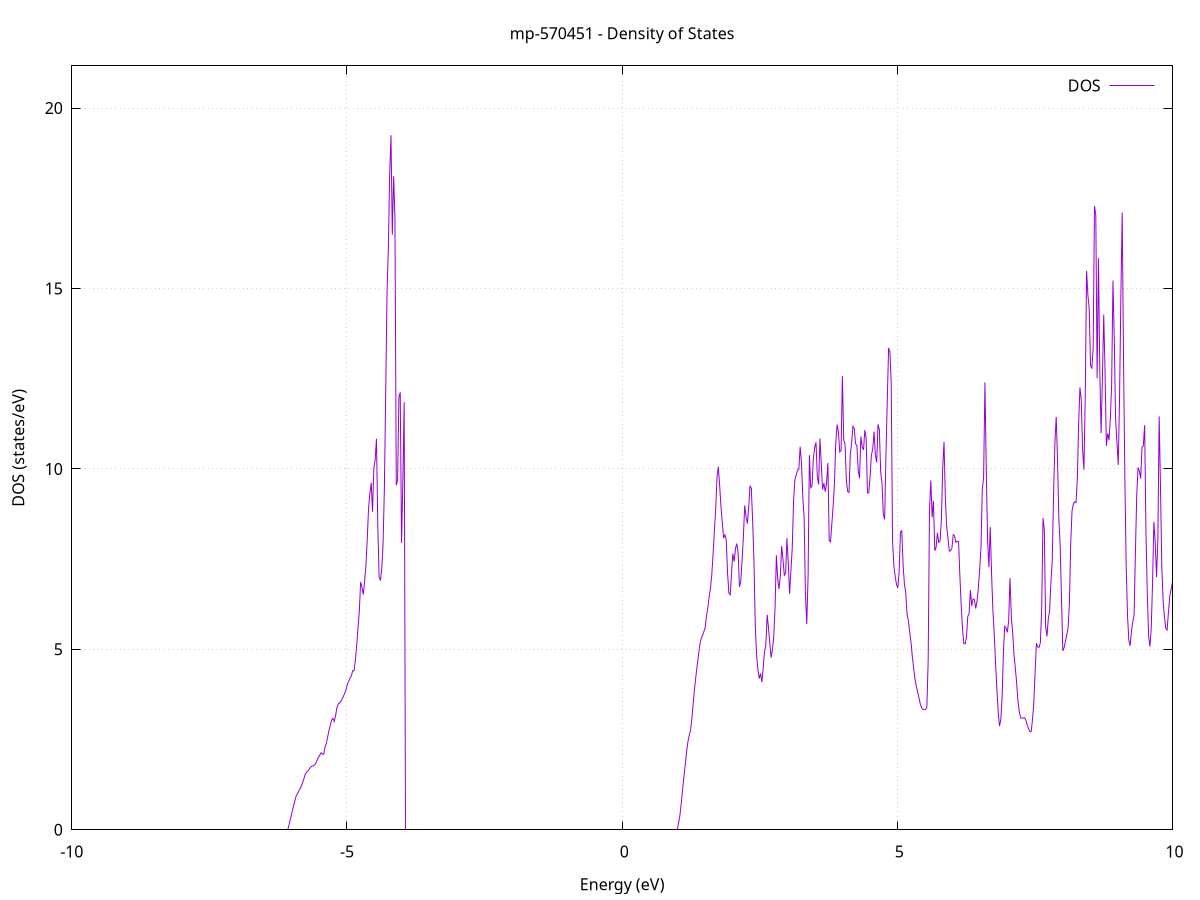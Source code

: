 set title 'mp-570451 - Density of States'
set xlabel 'Energy (eV)'
set ylabel 'DOS (states/eV)'
set grid
set xrange [-10:10]
set yrange [0:21.169]
set xzeroaxis lt -1
set terminal png size 800,600
set output 'mp-570451_dos_gnuplot.png'
plot '-' using 1:2 with lines title 'DOS'
-26.839800 0.000000
-26.815800 0.000000
-26.791800 0.000000
-26.767800 0.000000
-26.743800 0.000000
-26.719800 0.000000
-26.695900 0.000000
-26.671900 0.000000
-26.647900 0.000000
-26.623900 0.000000
-26.599900 0.000000
-26.575900 0.000000
-26.552000 0.000000
-26.528000 0.000000
-26.504000 0.000000
-26.480000 0.000000
-26.456000 0.000000
-26.432100 0.000000
-26.408100 0.000000
-26.384100 0.000000
-26.360100 0.000000
-26.336100 0.000000
-26.312100 0.000000
-26.288200 0.000000
-26.264200 0.000000
-26.240200 0.000000
-26.216200 0.000000
-26.192200 0.000000
-26.168200 0.000000
-26.144300 0.000000
-26.120300 0.000000
-26.096300 0.000000
-26.072300 0.000000
-26.048300 0.000000
-26.024300 0.000000
-26.000400 0.000000
-25.976400 0.000000
-25.952400 0.000000
-25.928400 0.000000
-25.904400 0.000000
-25.880500 0.000000
-25.856500 0.000000
-25.832500 0.000000
-25.808500 0.000000
-25.784500 0.000000
-25.760500 0.000000
-25.736600 0.000000
-25.712600 0.000000
-25.688600 0.000000
-25.664600 0.000000
-25.640600 0.000000
-25.616600 0.000000
-25.592700 0.000000
-25.568700 0.000000
-25.544700 0.000000
-25.520700 0.000000
-25.496700 0.000000
-25.472700 0.000000
-25.448800 0.000000
-25.424800 0.000000
-25.400800 0.000000
-25.376800 0.000000
-25.352800 0.000000
-25.328800 0.000000
-25.304900 0.000000
-25.280900 0.000000
-25.256900 0.000000
-25.232900 0.000000
-25.208900 0.000000
-25.185000 0.000000
-25.161000 0.000000
-25.137000 0.000000
-25.113000 0.000000
-25.089000 0.000000
-25.065000 0.000000
-25.041100 0.000000
-25.017100 0.000000
-24.993100 0.000000
-24.969100 0.000000
-24.945100 0.000000
-24.921100 0.000000
-24.897200 0.000000
-24.873200 0.000000
-24.849200 0.000000
-24.825200 0.000000
-24.801200 0.000000
-24.777200 0.000000
-24.753300 0.000000
-24.729300 0.000000
-24.705300 0.000000
-24.681300 0.000000
-24.657300 142.964800
-24.633400 18.603700
-24.609400 33.985400
-24.585400 57.869000
-24.561400 51.856100
-24.537400 83.360800
-24.513400 34.969200
-24.489500 51.020300
-24.465500 25.523900
-24.441500 155.979500
-24.417500 26.399600
-24.393500 26.231100
-24.369500 0.000000
-24.345600 24.639400
-24.321600 17.221700
-24.297600 17.221800
-24.273600 18.563300
-24.249600 0.000000
-24.225600 0.000000
-24.201700 0.000000
-24.177700 0.000000
-24.153700 0.000000
-24.129700 0.000000
-24.105700 0.000000
-24.081800 0.000000
-24.057800 0.000000
-24.033800 0.000000
-24.009800 0.000000
-23.985800 0.000000
-23.961800 0.000000
-23.937900 0.000000
-23.913900 0.000000
-23.889900 0.000000
-23.865900 0.000000
-23.841900 0.000000
-23.817900 0.000000
-23.794000 0.000000
-23.770000 0.000000
-23.746000 0.000000
-23.722000 0.000000
-23.698000 0.000000
-23.674000 0.000000
-23.650100 0.000000
-23.626100 0.000000
-23.602100 0.000000
-23.578100 0.000000
-23.554100 0.000000
-23.530200 0.000000
-23.506200 0.000000
-23.482200 0.000000
-23.458200 0.000000
-23.434200 0.000000
-23.410200 0.000000
-23.386300 0.000000
-23.362300 0.000000
-23.338300 0.000000
-23.314300 0.000000
-23.290300 0.000000
-23.266300 0.000000
-23.242400 0.000000
-23.218400 0.000000
-23.194400 0.000000
-23.170400 0.000000
-23.146400 0.000000
-23.122400 0.000000
-23.098500 0.000000
-23.074500 0.000000
-23.050500 0.000000
-23.026500 0.000000
-23.002500 0.000000
-22.978600 0.000000
-22.954600 0.000000
-22.930600 0.000000
-22.906600 0.000000
-22.882600 0.000000
-22.858600 0.000000
-22.834700 0.000000
-22.810700 0.000000
-22.786700 0.000000
-22.762700 0.000000
-22.738700 0.000000
-22.714700 0.000000
-22.690800 0.000000
-22.666800 0.000000
-22.642800 0.000000
-22.618800 0.000000
-22.594800 0.000000
-22.570800 0.000000
-22.546900 0.000000
-22.522900 0.000000
-22.498900 0.000000
-22.474900 0.000000
-22.450900 0.000000
-22.427000 0.000000
-22.403000 0.000000
-22.379000 0.000000
-22.355000 0.000000
-22.331000 0.000000
-22.307000 0.000000
-22.283100 0.000000
-22.259100 0.000000
-22.235100 0.000000
-22.211100 0.000000
-22.187100 0.000000
-22.163100 0.000000
-22.139200 0.000000
-22.115200 0.000000
-22.091200 0.000000
-22.067200 0.000000
-22.043200 0.000000
-22.019200 0.000000
-21.995300 0.000000
-21.971300 0.000000
-21.947300 0.000000
-21.923300 0.000000
-21.899300 0.000000
-21.875400 0.000000
-21.851400 0.000000
-21.827400 0.000000
-21.803400 0.000000
-21.779400 0.000000
-21.755400 0.000000
-21.731500 0.000000
-21.707500 0.000000
-21.683500 0.000000
-21.659500 0.000000
-21.635500 0.000000
-21.611500 0.000000
-21.587600 0.000000
-21.563600 0.000000
-21.539600 0.000000
-21.515600 0.000000
-21.491600 0.000000
-21.467600 0.000000
-21.443700 0.000000
-21.419700 0.000000
-21.395700 0.000000
-21.371700 0.000000
-21.347700 0.000000
-21.323800 0.000000
-21.299800 0.000000
-21.275800 0.000000
-21.251800 0.000000
-21.227800 0.000000
-21.203800 0.000000
-21.179900 0.000000
-21.155900 0.000000
-21.131900 0.000000
-21.107900 0.000000
-21.083900 0.000000
-21.059900 0.000000
-21.036000 0.000000
-21.012000 0.000000
-20.988000 0.000000
-20.964000 0.000000
-20.940000 0.000000
-20.916000 0.000000
-20.892100 0.000000
-20.868100 0.000000
-20.844100 0.000000
-20.820100 0.000000
-20.796100 0.000000
-20.772200 0.000000
-20.748200 0.000000
-20.724200 0.000000
-20.700200 0.000000
-20.676200 0.000000
-20.652200 0.000000
-20.628300 0.000000
-20.604300 0.000000
-20.580300 0.000000
-20.556300 0.000000
-20.532300 0.000000
-20.508300 0.000000
-20.484400 0.000000
-20.460400 0.000000
-20.436400 0.000000
-20.412400 0.000000
-20.388400 0.000000
-20.364400 0.000000
-20.340500 0.000000
-20.316500 0.000000
-20.292500 0.000000
-20.268500 0.000000
-20.244500 0.000000
-20.220600 0.000000
-20.196600 0.000000
-20.172600 0.000000
-20.148600 0.000000
-20.124600 0.000000
-20.100600 0.000000
-20.076700 0.000000
-20.052700 0.000000
-20.028700 0.000000
-20.004700 0.000000
-19.980700 0.000000
-19.956700 0.000000
-19.932800 0.000000
-19.908800 0.000000
-19.884800 0.000000
-19.860800 0.000000
-19.836800 0.000000
-19.812800 0.000000
-19.788900 0.000000
-19.764900 0.000000
-19.740900 0.000000
-19.716900 0.000000
-19.692900 0.000000
-19.669000 0.000000
-19.645000 0.000000
-19.621000 0.000000
-19.597000 0.000000
-19.573000 0.000000
-19.549000 0.000000
-19.525100 0.000000
-19.501100 0.000000
-19.477100 0.000000
-19.453100 0.000000
-19.429100 0.000000
-19.405100 0.000000
-19.381200 0.000000
-19.357200 0.000000
-19.333200 0.000000
-19.309200 0.000000
-19.285200 0.000000
-19.261200 0.000000
-19.237300 0.000000
-19.213300 0.000000
-19.189300 0.000000
-19.165300 0.000000
-19.141300 0.000000
-19.117400 0.000000
-19.093400 0.000000
-19.069400 0.000000
-19.045400 0.000000
-19.021400 0.000000
-18.997400 0.000000
-18.973500 0.000000
-18.949500 0.000000
-18.925500 0.000000
-18.901500 0.000000
-18.877500 0.000000
-18.853500 0.000000
-18.829600 0.000000
-18.805600 0.000000
-18.781600 0.000000
-18.757600 0.000000
-18.733600 0.000000
-18.709600 0.000000
-18.685700 0.000000
-18.661700 0.000000
-18.637700 0.000000
-18.613700 0.000000
-18.589700 0.000000
-18.565800 0.000000
-18.541800 0.000000
-18.517800 0.000000
-18.493800 0.000000
-18.469800 0.000000
-18.445800 0.000000
-18.421900 0.000000
-18.397900 0.000000
-18.373900 0.000000
-18.349900 0.000000
-18.325900 0.000000
-18.301900 0.000000
-18.278000 0.000000
-18.254000 0.000000
-18.230000 0.000000
-18.206000 0.000000
-18.182000 0.000000
-18.158000 0.000000
-18.134100 0.000000
-18.110100 0.000000
-18.086100 0.000000
-18.062100 0.000000
-18.038100 0.000000
-18.014200 0.000000
-17.990200 0.000000
-17.966200 0.000000
-17.942200 0.000000
-17.918200 0.000000
-17.894200 0.000000
-17.870300 0.000000
-17.846300 0.000000
-17.822300 0.000000
-17.798300 0.000000
-17.774300 0.000000
-17.750300 0.000000
-17.726400 0.000000
-17.702400 0.000000
-17.678400 0.000000
-17.654400 0.000000
-17.630400 0.000000
-17.606400 0.000000
-17.582500 0.000000
-17.558500 0.000000
-17.534500 0.000000
-17.510500 0.000000
-17.486500 0.000000
-17.462600 0.000000
-17.438600 0.000000
-17.414600 0.000000
-17.390600 0.000000
-17.366600 0.000000
-17.342600 0.000000
-17.318700 0.000000
-17.294700 0.000000
-17.270700 0.000000
-17.246700 0.000000
-17.222700 0.000000
-17.198700 0.000000
-17.174800 0.000000
-17.150800 0.000000
-17.126800 0.000000
-17.102800 0.000000
-17.078800 0.000000
-17.054800 0.000000
-17.030900 0.000000
-17.006900 0.000000
-16.982900 0.000000
-16.958900 0.000000
-16.934900 0.000000
-16.911000 0.000000
-16.887000 0.000000
-16.863000 0.000000
-16.839000 0.000000
-16.815000 0.000000
-16.791000 0.000000
-16.767100 0.000000
-16.743100 0.000000
-16.719100 0.000000
-16.695100 0.000000
-16.671100 0.000000
-16.647100 0.000000
-16.623200 0.000000
-16.599200 0.000000
-16.575200 0.000000
-16.551200 0.000000
-16.527200 0.000000
-16.503200 0.000000
-16.479300 0.000000
-16.455300 0.000000
-16.431300 0.000000
-16.407300 0.000000
-16.383300 0.000000
-16.359400 0.000000
-16.335400 0.000000
-16.311400 0.000000
-16.287400 0.000000
-16.263400 0.000000
-16.239400 0.000000
-16.215500 0.000000
-16.191500 0.000000
-16.167500 0.000000
-16.143500 0.000000
-16.119500 0.000000
-16.095500 0.000000
-16.071600 0.000000
-16.047600 0.000000
-16.023600 0.000000
-15.999600 0.000000
-15.975600 0.000000
-15.951600 0.000000
-15.927700 0.000000
-15.903700 0.000000
-15.879700 0.000000
-15.855700 0.000000
-15.831700 0.000000
-15.807800 0.000000
-15.783800 0.000000
-15.759800 0.000000
-15.735800 0.000000
-15.711800 0.000000
-15.687800 0.000000
-15.663900 0.000000
-15.639900 0.000000
-15.615900 0.000000
-15.591900 0.000000
-15.567900 0.000000
-15.543900 0.000000
-15.520000 0.000000
-15.496000 0.000000
-15.472000 0.000000
-15.448000 0.000000
-15.424000 0.000000
-15.400000 0.000000
-15.376100 0.000000
-15.352100 0.000000
-15.328100 0.000000
-15.304100 0.000000
-15.280100 0.000000
-15.256200 0.000000
-15.232200 0.000000
-15.208200 0.000000
-15.184200 0.000000
-15.160200 0.000000
-15.136200 0.000000
-15.112300 0.000000
-15.088300 0.000000
-15.064300 0.000000
-15.040300 0.000000
-15.016300 0.000000
-14.992300 0.000000
-14.968400 0.000000
-14.944400 0.000000
-14.920400 0.000000
-14.896400 0.000000
-14.872400 0.000000
-14.848400 0.000000
-14.824500 0.000000
-14.800500 0.000000
-14.776500 0.000000
-14.752500 0.000000
-14.728500 0.000000
-14.704600 0.000000
-14.680600 0.000000
-14.656600 0.000000
-14.632600 0.000000
-14.608600 0.000000
-14.584600 0.000000
-14.560700 0.000000
-14.536700 0.000000
-14.512700 0.000000
-14.488700 0.000000
-14.464700 0.000000
-14.440700 0.000000
-14.416800 0.000000
-14.392800 0.000000
-14.368800 0.000000
-14.344800 0.000000
-14.320800 0.000000
-14.296800 0.000000
-14.272900 0.000000
-14.248900 0.000000
-14.224900 0.000000
-14.200900 0.000000
-14.176900 0.000000
-14.152900 0.000000
-14.129000 0.000000
-14.105000 0.000000
-14.081000 0.000000
-14.057000 0.000000
-14.033000 0.000000
-14.009100 0.000000
-13.985100 0.000000
-13.961100 0.000000
-13.937100 0.000000
-13.913100 0.000000
-13.889100 0.000000
-13.865200 0.000000
-13.841200 0.000000
-13.817200 0.000000
-13.793200 0.000000
-13.769200 0.000000
-13.745200 0.000000
-13.721300 0.000000
-13.697300 0.000000
-13.673300 0.000000
-13.649300 0.000000
-13.625300 0.000000
-13.601300 0.000000
-13.577400 0.000000
-13.553400 0.000000
-13.529400 0.000000
-13.505400 0.000000
-13.481400 0.000000
-13.457500 0.000000
-13.433500 0.000000
-13.409500 0.000000
-13.385500 0.000000
-13.361500 0.000000
-13.337500 0.000000
-13.313600 0.000000
-13.289600 0.000000
-13.265600 0.000000
-13.241600 0.000000
-13.217600 0.000000
-13.193600 0.000000
-13.169700 0.000000
-13.145700 0.000000
-13.121700 0.000000
-13.097700 0.000000
-13.073700 0.000000
-13.049700 0.000000
-13.025800 0.000000
-13.001800 0.000000
-12.977800 0.000000
-12.953800 0.000000
-12.929800 0.000000
-12.905900 0.000000
-12.881900 0.000000
-12.857900 0.000000
-12.833900 0.000000
-12.809900 0.000000
-12.785900 0.000000
-12.762000 0.000000
-12.738000 0.000000
-12.714000 0.000000
-12.690000 0.000000
-12.666000 0.000000
-12.642000 0.000000
-12.618100 0.000000
-12.594100 0.000000
-12.570100 0.000000
-12.546100 0.000000
-12.522100 0.000000
-12.498100 0.000000
-12.474200 0.000000
-12.450200 0.000000
-12.426200 0.000000
-12.402200 0.000000
-12.378200 0.000000
-12.354300 0.000000
-12.330300 0.000000
-12.306300 0.000000
-12.282300 0.000000
-12.258300 0.000000
-12.234300 0.000000
-12.210400 0.000000
-12.186400 0.000000
-12.162400 0.000000
-12.138400 0.000000
-12.114400 0.000000
-12.090400 0.000000
-12.066500 0.000000
-12.042500 0.000000
-12.018500 0.000000
-11.994500 0.000000
-11.970500 0.000000
-11.946500 0.000000
-11.922600 0.000000
-11.898600 0.000000
-11.874600 0.000000
-11.850600 0.000000
-11.826600 0.000000
-11.802700 0.000000
-11.778700 0.000000
-11.754700 0.000000
-11.730700 0.000000
-11.706700 0.000000
-11.682700 0.000000
-11.658800 0.000000
-11.634800 0.000000
-11.610800 0.000000
-11.586800 0.000000
-11.562800 0.000000
-11.538800 0.000000
-11.514900 0.000000
-11.490900 0.000000
-11.466900 0.000000
-11.442900 0.000000
-11.418900 0.000000
-11.394900 0.000000
-11.371000 0.000000
-11.347000 0.000000
-11.323000 0.000000
-11.299000 0.000000
-11.275000 0.000000
-11.251100 0.000000
-11.227100 0.000000
-11.203100 0.000000
-11.179100 0.000000
-11.155100 0.000000
-11.131100 0.000000
-11.107200 0.000000
-11.083200 0.000000
-11.059200 0.000000
-11.035200 0.000000
-11.011200 0.000000
-10.987200 0.000000
-10.963300 0.000000
-10.939300 0.000000
-10.915300 0.000000
-10.891300 0.000000
-10.867300 0.000000
-10.843300 0.000000
-10.819400 0.000000
-10.795400 0.000000
-10.771400 0.000000
-10.747400 0.000000
-10.723400 0.000000
-10.699500 0.000000
-10.675500 0.000000
-10.651500 0.000000
-10.627500 0.000000
-10.603500 0.000000
-10.579500 0.000000
-10.555600 0.000000
-10.531600 0.000000
-10.507600 0.000000
-10.483600 0.000000
-10.459600 0.000000
-10.435600 0.000000
-10.411700 0.000000
-10.387700 0.000000
-10.363700 0.000000
-10.339700 0.000000
-10.315700 0.000000
-10.291700 0.000000
-10.267800 0.000000
-10.243800 0.000000
-10.219800 0.000000
-10.195800 0.000000
-10.171800 0.000000
-10.147900 0.000000
-10.123900 0.000000
-10.099900 0.000000
-10.075900 0.000000
-10.051900 0.000000
-10.027900 0.000000
-10.004000 0.000000
-9.980000 0.000000
-9.956000 0.000000
-9.932000 0.000000
-9.908000 0.000000
-9.884000 0.000000
-9.860100 0.000000
-9.836100 0.000000
-9.812100 0.000000
-9.788100 0.000000
-9.764100 0.000000
-9.740100 0.000000
-9.716200 0.000000
-9.692200 0.000000
-9.668200 0.000000
-9.644200 0.000000
-9.620200 0.000000
-9.596300 0.000000
-9.572300 0.000000
-9.548300 0.000000
-9.524300 0.000000
-9.500300 0.000000
-9.476300 0.000000
-9.452400 0.000000
-9.428400 0.000000
-9.404400 0.000000
-9.380400 0.000000
-9.356400 0.000000
-9.332400 0.000000
-9.308500 0.000000
-9.284500 0.000000
-9.260500 0.000000
-9.236500 0.000000
-9.212500 0.000000
-9.188500 0.000000
-9.164600 0.000000
-9.140600 0.000000
-9.116600 0.000000
-9.092600 0.000000
-9.068600 0.000000
-9.044700 0.000000
-9.020700 0.000000
-8.996700 0.000000
-8.972700 0.000000
-8.948700 0.000000
-8.924700 0.000000
-8.900800 0.000000
-8.876800 0.000000
-8.852800 0.000000
-8.828800 0.000000
-8.804800 0.000000
-8.780800 0.000000
-8.756900 0.000000
-8.732900 0.000000
-8.708900 0.000000
-8.684900 0.000000
-8.660900 0.000000
-8.636900 0.000000
-8.613000 0.000000
-8.589000 0.000000
-8.565000 0.000000
-8.541000 0.000000
-8.517000 0.000000
-8.493100 0.000000
-8.469100 0.000000
-8.445100 0.000000
-8.421100 0.000000
-8.397100 0.000000
-8.373100 0.000000
-8.349200 0.000000
-8.325200 0.000000
-8.301200 0.000000
-8.277200 0.000000
-8.253200 0.000000
-8.229200 0.000000
-8.205300 0.000000
-8.181300 0.000000
-8.157300 0.000000
-8.133300 0.000000
-8.109300 0.000000
-8.085300 0.000000
-8.061400 0.000000
-8.037400 0.000000
-8.013400 0.000000
-7.989400 0.000000
-7.965400 0.000000
-7.941500 0.000000
-7.917500 0.000000
-7.893500 0.000000
-7.869500 0.000000
-7.845500 0.000000
-7.821500 0.000000
-7.797600 0.000000
-7.773600 0.000000
-7.749600 0.000000
-7.725600 0.000000
-7.701600 0.000000
-7.677600 0.000000
-7.653700 0.000000
-7.629700 0.000000
-7.605700 0.000000
-7.581700 0.000000
-7.557700 0.000000
-7.533700 0.000000
-7.509800 0.000000
-7.485800 0.000000
-7.461800 0.000000
-7.437800 0.000000
-7.413800 0.000000
-7.389900 0.000000
-7.365900 0.000000
-7.341900 0.000000
-7.317900 0.000000
-7.293900 0.000000
-7.269900 0.000000
-7.246000 0.000000
-7.222000 0.000000
-7.198000 0.000000
-7.174000 0.000000
-7.150000 0.000000
-7.126000 0.000000
-7.102100 0.000000
-7.078100 0.000000
-7.054100 0.000000
-7.030100 0.000000
-7.006100 0.000000
-6.982100 0.000000
-6.958200 0.000000
-6.934200 0.000000
-6.910200 0.000000
-6.886200 0.000000
-6.862200 0.000000
-6.838300 0.000000
-6.814300 0.000000
-6.790300 0.000000
-6.766300 0.000000
-6.742300 0.000000
-6.718300 0.000000
-6.694400 0.000000
-6.670400 0.000000
-6.646400 0.000000
-6.622400 0.000000
-6.598400 0.000000
-6.574400 0.000000
-6.550500 0.000000
-6.526500 0.000000
-6.502500 0.000000
-6.478500 0.000000
-6.454500 0.000000
-6.430500 0.000000
-6.406600 0.000000
-6.382600 0.000000
-6.358600 0.000000
-6.334600 0.000000
-6.310600 0.000000
-6.286700 0.000000
-6.262700 0.000000
-6.238700 0.000000
-6.214700 0.000000
-6.190700 0.000000
-6.166700 0.000000
-6.142800 0.000000
-6.118800 0.000000
-6.094800 0.000000
-6.070800 0.021900
-6.046800 0.172600
-6.022800 0.327000
-5.998900 0.486300
-5.974900 0.630300
-5.950900 0.779800
-5.926900 0.920900
-5.902900 0.989300
-5.878900 1.061100
-5.855000 1.129500
-5.831000 1.211800
-5.807000 1.303000
-5.783000 1.412900
-5.759000 1.536100
-5.735100 1.593000
-5.711100 1.623300
-5.687100 1.676400
-5.663100 1.732400
-5.639100 1.760600
-5.615100 1.772100
-5.591200 1.793300
-5.567200 1.845000
-5.543200 1.928400
-5.519200 2.006300
-5.495200 2.067200
-5.471200 2.133600
-5.447300 2.102600
-5.423300 2.089100
-5.399300 2.285100
-5.375300 2.392100
-5.351300 2.567900
-5.327300 2.748500
-5.303400 2.888700
-5.279400 3.039900
-5.255400 3.092000
-5.231400 3.000500
-5.207400 3.155400
-5.183500 3.377100
-5.159500 3.484500
-5.135500 3.512400
-5.111500 3.559000
-5.087500 3.625000
-5.063500 3.702100
-5.039600 3.786000
-5.015600 3.892000
-4.991600 4.032800
-4.967600 4.117900
-4.943600 4.202700
-4.919600 4.266000
-4.895700 4.408100
-4.871700 4.404200
-4.847700 4.697400
-4.823700 5.106800
-4.799700 5.592300
-4.775700 6.042200
-4.751800 6.867200
-4.727800 6.725900
-4.703800 6.515900
-4.679800 6.870500
-4.655800 7.331100
-4.631900 8.040400
-4.607900 8.905000
-4.583900 9.315900
-4.559900 9.619800
-4.535900 8.813400
-4.511900 10.015400
-4.488000 10.244300
-4.464000 10.836300
-4.440000 8.443500
-4.416000 7.004200
-4.392000 6.909100
-4.368000 7.230400
-4.344100 7.922600
-4.320100 9.468000
-4.296100 12.118100
-4.272100 14.899000
-4.248100 16.122800
-4.224100 18.143800
-4.200200 19.244900
-4.176200 16.489200
-4.152200 18.107000
-4.128200 16.986500
-4.104200 9.549600
-4.080300 9.687100
-4.056300 11.986800
-4.032300 12.123300
-4.008300 7.950800
-3.984300 9.676500
-3.960300 11.854100
-3.936400 0.000000
-3.912400 0.000000
-3.888400 0.000000
-3.864400 0.000000
-3.840400 0.000000
-3.816400 0.000000
-3.792500 0.000000
-3.768500 0.000000
-3.744500 0.000000
-3.720500 0.000000
-3.696500 0.000000
-3.672500 0.000000
-3.648600 0.000000
-3.624600 0.000000
-3.600600 0.000000
-3.576600 0.000000
-3.552600 0.000000
-3.528600 0.000000
-3.504700 0.000000
-3.480700 0.000000
-3.456700 0.000000
-3.432700 0.000000
-3.408700 0.000000
-3.384800 0.000000
-3.360800 0.000000
-3.336800 0.000000
-3.312800 0.000000
-3.288800 0.000000
-3.264800 0.000000
-3.240900 0.000000
-3.216900 0.000000
-3.192900 0.000000
-3.168900 0.000000
-3.144900 0.000000
-3.120900 0.000000
-3.097000 0.000000
-3.073000 0.000000
-3.049000 0.000000
-3.025000 0.000000
-3.001000 0.000000
-2.977000 0.000000
-2.953100 0.000000
-2.929100 0.000000
-2.905100 0.000000
-2.881100 0.000000
-2.857100 0.000000
-2.833200 0.000000
-2.809200 0.000000
-2.785200 0.000000
-2.761200 0.000000
-2.737200 0.000000
-2.713200 0.000000
-2.689300 0.000000
-2.665300 0.000000
-2.641300 0.000000
-2.617300 0.000000
-2.593300 0.000000
-2.569300 0.000000
-2.545400 0.000000
-2.521400 0.000000
-2.497400 0.000000
-2.473400 0.000000
-2.449400 0.000000
-2.425400 0.000000
-2.401500 0.000000
-2.377500 0.000000
-2.353500 0.000000
-2.329500 0.000000
-2.305500 0.000000
-2.281600 0.000000
-2.257600 0.000000
-2.233600 0.000000
-2.209600 0.000000
-2.185600 0.000000
-2.161600 0.000000
-2.137700 0.000000
-2.113700 0.000000
-2.089700 0.000000
-2.065700 0.000000
-2.041700 0.000000
-2.017700 0.000000
-1.993800 0.000000
-1.969800 0.000000
-1.945800 0.000000
-1.921800 0.000000
-1.897800 0.000000
-1.873800 0.000000
-1.849900 0.000000
-1.825900 0.000000
-1.801900 0.000000
-1.777900 0.000000
-1.753900 0.000000
-1.730000 0.000000
-1.706000 0.000000
-1.682000 0.000000
-1.658000 0.000000
-1.634000 0.000000
-1.610000 0.000000
-1.586100 0.000000
-1.562100 0.000000
-1.538100 0.000000
-1.514100 0.000000
-1.490100 0.000000
-1.466100 0.000000
-1.442200 0.000000
-1.418200 0.000000
-1.394200 0.000000
-1.370200 0.000000
-1.346200 0.000000
-1.322200 0.000000
-1.298300 0.000000
-1.274300 0.000000
-1.250300 0.000000
-1.226300 0.000000
-1.202300 0.000000
-1.178400 0.000000
-1.154400 0.000000
-1.130400 0.000000
-1.106400 0.000000
-1.082400 0.000000
-1.058400 0.000000
-1.034500 0.000000
-1.010500 0.000000
-0.986500 0.000000
-0.962500 0.000000
-0.938500 0.000000
-0.914500 0.000000
-0.890600 0.000000
-0.866600 0.000000
-0.842600 0.000000
-0.818600 0.000000
-0.794600 0.000000
-0.770600 0.000000
-0.746700 0.000000
-0.722700 0.000000
-0.698700 0.000000
-0.674700 0.000000
-0.650700 0.000000
-0.626800 0.000000
-0.602800 0.000000
-0.578800 0.000000
-0.554800 0.000000
-0.530800 0.000000
-0.506800 0.000000
-0.482900 0.000000
-0.458900 0.000000
-0.434900 0.000000
-0.410900 0.000000
-0.386900 0.000000
-0.362900 0.000000
-0.339000 0.000000
-0.315000 0.000000
-0.291000 0.000000
-0.267000 0.000000
-0.243000 0.000000
-0.219000 0.000000
-0.195100 0.000000
-0.171100 0.000000
-0.147100 0.000000
-0.123100 0.000000
-0.099100 0.000000
-0.075200 0.000000
-0.051200 0.000000
-0.027200 0.000000
-0.003200 0.000000
0.020800 0.000000
0.044800 0.000000
0.068700 0.000000
0.092700 0.000000
0.116700 0.000000
0.140700 0.000000
0.164700 0.000000
0.188700 0.000000
0.212600 0.000000
0.236600 0.000000
0.260600 0.000000
0.284600 0.000000
0.308600 0.000000
0.332600 0.000000
0.356500 0.000000
0.380500 0.000000
0.404500 0.000000
0.428500 0.000000
0.452500 0.000000
0.476400 0.000000
0.500400 0.000000
0.524400 0.000000
0.548400 0.000000
0.572400 0.000000
0.596400 0.000000
0.620300 0.000000
0.644300 0.000000
0.668300 0.000000
0.692300 0.000000
0.716300 0.000000
0.740300 0.000000
0.764200 0.000000
0.788200 0.000000
0.812200 0.000000
0.836200 0.000000
0.860200 0.000000
0.884200 0.000000
0.908100 0.000000
0.932100 0.000000
0.956100 0.000000
0.980100 0.000000
1.004100 0.017100
1.028000 0.203900
1.052000 0.427100
1.076000 0.768400
1.100000 1.138000
1.124000 1.495000
1.148000 1.820600
1.171900 2.171800
1.195900 2.445200
1.219900 2.623000
1.243900 2.767700
1.267900 3.092900
1.291900 3.518400
1.315800 3.912700
1.339800 4.249600
1.363800 4.554400
1.387800 4.850700
1.411800 5.133200
1.435800 5.300500
1.459700 5.382100
1.483700 5.486100
1.507700 5.597000
1.531700 5.906300
1.555700 6.141500
1.579600 6.447400
1.603600 6.679300
1.627600 7.041200
1.651600 7.613600
1.675600 8.277700
1.699600 8.878300
1.723500 9.768600
1.747500 10.063000
1.771500 9.549900
1.795500 8.961300
1.819500 8.513800
1.843500 8.083300
1.867400 8.173800
1.891400 8.036600
1.915400 7.115700
1.939400 6.556500
1.963400 6.511400
1.987400 7.095300
2.011300 7.652600
2.035300 7.434400
2.059300 7.792400
2.083300 7.931500
2.107300 7.673800
2.131200 6.731100
2.155200 6.883500
2.179200 7.465600
2.203200 8.130900
2.227200 8.987400
2.251200 8.672000
2.275100 8.484100
2.299100 8.926000
2.323100 9.535400
2.347100 9.457100
2.371100 8.560400
2.395100 7.443300
2.419000 5.647600
2.443000 4.843900
2.467000 4.445700
2.491000 4.190700
2.515000 4.329800
2.539000 4.090600
2.562900 4.486900
2.586900 4.934000
2.610900 5.119100
2.634900 5.958600
2.658900 5.594600
2.682800 5.176100
2.706800 4.770900
2.730800 4.990700
2.754800 5.367100
2.778800 6.170300
2.802800 7.606300
2.826700 6.954900
2.850700 6.673800
2.874700 7.050700
2.898700 7.864500
2.922700 7.488600
2.946700 7.051200
2.970600 7.112400
2.994600 8.081700
3.018600 7.392800
3.042600 6.538500
3.066600 7.179900
3.090600 7.807400
3.114500 9.097900
3.138500 9.705000
3.162500 9.826100
3.186500 9.967200
3.210500 9.982400
3.234400 10.616200
3.258400 10.168900
3.282400 9.233800
3.306400 8.658100
3.330400 6.541900
3.354400 5.699500
3.378300 7.018900
3.402300 10.382700
3.426300 9.477000
3.450300 9.525000
3.474300 10.283300
3.498300 10.598900
3.522200 10.733200
3.546200 9.797700
3.570200 9.568200
3.594200 10.845300
3.618200 10.144300
3.642200 9.432600
3.666100 9.603500
3.690100 9.369300
3.714100 9.594200
3.738100 10.167900
3.762100 8.020000
3.786000 7.978300
3.810000 8.469800
3.834000 8.977600
3.858000 9.593500
3.882000 10.748300
3.906000 11.227100
3.929900 11.016400
3.953900 10.469200
3.977900 10.508600
4.001900 12.575500
4.025900 10.801300
4.049900 10.688400
4.073800 9.686100
4.097800 9.369600
4.121800 9.350200
4.145800 10.402000
4.169800 10.715300
4.193800 11.181800
4.217700 11.118100
4.241700 10.698400
4.265700 10.640000
4.289700 9.958700
4.313700 9.742300
4.337600 10.899600
4.361600 10.604500
4.385600 10.525500
4.409600 11.077400
4.433600 10.847300
4.457600 9.335600
4.481500 9.337400
4.505500 9.815100
4.529500 10.382400
4.553500 10.553500
4.577500 11.031700
4.601500 10.373300
4.625400 10.179100
4.649400 11.235900
4.673400 11.093100
4.697400 9.918300
4.721400 9.604800
4.745400 8.749900
4.769300 8.598400
4.793300 10.390900
4.817300 11.876800
4.841300 13.350500
4.865300 13.249600
4.889200 12.372800
4.913200 7.994200
4.937200 7.313700
4.961200 7.023500
4.985200 6.798200
5.009200 6.700600
5.033100 7.149700
5.057100 8.248200
5.081100 8.287400
5.105100 7.327400
5.129100 6.803700
5.153100 6.572600
5.177000 5.966600
5.201000 5.799600
5.225000 5.472400
5.249000 5.192700
5.273000 4.788900
5.297000 4.473500
5.320900 4.177300
5.344900 3.984700
5.368900 3.815700
5.392900 3.662400
5.416900 3.488500
5.440800 3.382900
5.464800 3.340400
5.488800 3.328000
5.512800 3.334000
5.536800 3.395200
5.560800 4.699100
5.584700 8.878900
5.608700 9.681000
5.632700 8.656300
5.656700 9.115800
5.680700 7.729800
5.704700 7.830300
5.728600 8.231100
5.752600 7.962100
5.776600 8.008700
5.800600 8.589500
5.824600 10.018500
5.848600 10.750900
5.872500 9.173200
5.896500 8.405200
5.920500 8.082400
5.944500 7.722900
5.968500 7.733000
5.992400 7.809100
6.016400 8.177400
6.040400 8.142900
6.064400 7.964700
6.088400 7.996700
6.112400 7.989100
6.136300 7.050800
6.160300 6.228900
6.184300 5.581800
6.208300 5.157800
6.232300 5.153500
6.256300 5.333300
6.280200 5.912100
6.304200 5.990400
6.328200 6.642400
6.352200 6.200800
6.376200 6.394300
6.400200 6.376600
6.424100 6.131500
6.448100 6.333600
6.472100 6.699000
6.496100 7.224400
6.520100 7.808700
6.544000 9.448800
6.568000 9.752800
6.592000 12.397300
6.616000 10.015600
6.640000 8.033900
6.664000 7.275500
6.687900 8.386800
6.711900 7.130700
6.735900 6.096200
6.759900 5.458000
6.783900 4.659700
6.807900 3.924300
6.831800 3.293600
6.855800 2.871300
6.879800 3.041600
6.903800 3.668300
6.927800 4.944200
6.951800 5.638500
6.975700 5.595500
6.999700 5.470300
7.023700 5.806700
7.047700 6.977000
7.071700 5.901800
7.095600 5.469400
7.119600 4.859800
7.143600 4.496300
7.167600 4.079700
7.191600 3.579400
7.215600 3.276500
7.239500 3.101600
7.263500 3.091100
7.287500 3.102600
7.311500 3.104300
7.335500 3.037100
7.359500 2.896400
7.383400 2.809400
7.407400 2.723000
7.431400 2.717300
7.455400 3.034900
7.479400 3.502500
7.503400 4.369700
7.527300 5.170300
7.551300 5.066600
7.575300 5.054200
7.599300 5.187400
7.623300 6.129100
7.647300 8.642300
7.671200 8.314000
7.695200 5.610700
7.719200 5.361400
7.743200 5.845600
7.767200 6.064800
7.791100 6.886100
7.815100 7.448000
7.839100 9.307500
7.863100 10.707000
7.887100 11.440700
7.911100 10.230200
7.935000 8.611900
7.959000 7.882500
7.983000 6.421100
8.007000 4.958900
8.031000 5.044700
8.055000 5.232100
8.078900 5.397300
8.102900 5.595500
8.126900 6.267400
8.150900 7.955300
8.174900 8.844900
8.198900 9.029300
8.222800 9.090500
8.246800 9.066700
8.270800 9.720200
8.294800 11.280900
8.318800 12.257400
8.342700 11.892500
8.366700 10.532100
8.390700 9.976300
8.414700 12.002500
8.438700 15.488500
8.462700 14.818600
8.486600 14.432600
8.510600 12.873100
8.534600 12.777000
8.558600 13.339600
8.582600 17.286500
8.606600 17.032900
8.630500 12.514600
8.654500 15.839300
8.678500 12.765300
8.702500 10.992100
8.726500 12.545100
8.750500 14.275900
8.774400 12.706900
8.798400 10.639000
8.822400 10.982100
8.846400 10.800600
8.870400 11.387700
8.894300 12.337200
8.918300 15.219600
8.942300 13.567500
8.966300 11.376400
8.990300 10.747500
9.014300 10.111300
9.038200 11.983800
9.062200 14.827400
9.086200 17.107300
9.110200 13.014400
9.134200 9.805100
9.158200 7.330300
9.182100 5.957700
9.206100 5.259000
9.230100 5.097500
9.254100 5.510300
9.278100 5.769000
9.302100 5.940500
9.326000 7.665900
9.350000 9.255100
9.374000 10.035800
9.398000 9.944600
9.422000 9.733100
9.445900 10.609000
9.469900 10.639600
9.493900 11.210900
9.517900 8.225900
9.541900 6.569600
9.565900 5.378600
9.589800 5.075500
9.613800 5.583500
9.637800 6.854200
9.661800 8.532300
9.685800 7.975900
9.709800 7.005200
9.733700 8.009300
9.757700 11.455400
9.781700 9.502000
9.805700 7.302600
9.829700 6.335700
9.853700 5.893900
9.877600 5.583500
9.901600 5.535100
9.925600 6.005400
9.949600 6.466300
9.973600 6.650100
9.997500 6.851100
10.021500 7.096600
10.045500 7.484000
10.069500 7.771200
10.093500 8.432600
10.117500 8.603900
10.141400 8.291700
10.165400 7.812800
10.189400 8.266200
10.213400 8.837100
10.237400 9.161700
10.261400 9.046000
10.285300 8.047500
10.309300 7.324200
10.333300 8.002700
10.357300 6.940800
10.381300 6.302100
10.405300 5.940400
10.429200 5.492500
10.453200 5.308100
10.477200 5.402100
10.501200 5.650100
10.525200 5.556400
10.549100 5.010200
10.573100 4.781900
10.597100 4.550600
10.621100 4.591300
10.645100 4.652700
10.669100 4.773900
10.693000 4.626800
10.717000 4.251400
10.741000 4.371100
10.765000 3.542100
10.789000 3.546900
10.813000 3.589200
10.836900 3.648600
10.860900 3.783600
10.884900 3.996000
10.908900 4.179500
10.932900 4.365500
10.956900 4.842000
10.980800 5.119300
11.004800 5.322400
11.028800 4.839400
11.052800 4.707900
11.076800 4.608600
11.100700 4.403200
11.124700 4.201500
11.148700 3.585800
11.172700 2.996600
11.196700 3.108500
11.220700 3.147500
11.244600 3.322300
11.268600 3.646100
11.292600 3.989300
11.316600 3.716600
11.340600 3.337700
11.364600 2.990200
11.388500 2.700800
11.412500 2.552600
11.436500 2.457700
11.460500 2.387900
11.484500 2.344700
11.508500 2.412400
11.532400 2.490000
11.556400 2.598900
11.580400 2.737800
11.604400 2.938800
11.628400 3.199900
11.652300 3.461200
11.676300 3.723400
11.700300 4.012300
11.724300 4.367000
11.748300 4.727800
11.772300 4.971700
11.796200 5.036300
11.820200 4.909000
11.844200 4.938500
11.868200 4.989600
11.892200 5.042000
11.916200 5.087300
11.940100 5.150700
11.964100 5.158400
11.988100 5.236200
12.012100 5.326600
12.036100 5.304600
12.060100 5.486800
12.084000 5.737400
12.108000 5.892800
12.132000 6.015300
12.156000 6.347600
12.180000 6.849300
12.203900 6.687000
12.227900 6.424200
12.251900 5.938900
12.275900 5.426500
12.299900 4.883700
12.323900 4.677700
12.347800 4.779600
12.371800 4.910500
12.395800 5.089200
12.419800 5.265300
12.443800 5.522700
12.467800 5.870000
12.491700 6.180100
12.515700 6.297700
12.539700 5.942900
12.563700 6.137800
12.587700 6.040900
12.611700 5.888200
12.635600 5.638400
12.659600 5.657400
12.683600 5.545000
12.707600 5.685400
12.731600 5.775800
12.755500 5.740600
12.779500 5.657100
12.803500 5.696900
12.827500 5.642100
12.851500 5.652300
12.875500 5.745500
12.899400 6.001000
12.923400 7.168400
12.947400 7.792900
12.971400 8.022300
12.995400 7.774700
13.019400 7.518000
13.043300 7.288500
13.067300 7.858300
13.091300 7.063100
13.115300 6.845900
13.139300 6.734000
13.163300 6.579700
13.187200 6.448300
13.211200 6.638100
13.235200 7.108500
13.259200 7.202600
13.283200 7.348400
13.307100 7.240500
13.331100 7.218500
13.355100 7.261600
13.379100 7.315500
13.403100 7.449300
13.427100 7.632300
13.451000 7.702900
13.475000 7.794300
13.499000 7.547000
13.523000 7.471800
13.547000 7.465000
13.571000 8.087000
13.594900 7.474200
13.618900 6.844300
13.642900 6.472200
13.666900 6.268900
13.690900 6.777500
13.714900 7.010600
13.738800 6.757400
13.762800 6.608800
13.786800 6.672700
13.810800 6.854600
13.834800 6.766800
13.858700 6.737500
13.882700 6.718000
13.906700 6.859500
13.930700 7.146500
13.954700 6.655500
13.978700 6.024000
14.002600 5.765400
14.026600 5.714100
14.050600 6.314700
14.074600 6.539900
14.098600 6.560800
14.122600 6.599100
14.146500 6.587300
14.170500 6.524700
14.194500 6.415300
14.218500 6.211400
14.242500 5.919900
14.266500 6.266800
14.290400 6.818500
14.314400 7.069500
14.338400 7.012900
14.362400 6.809600
14.386400 6.664800
14.410300 6.525800
14.434300 6.484900
14.458300 6.606100
14.482300 6.537000
14.506300 6.834000
14.530300 6.826400
14.554200 7.142600
14.578200 7.633900
14.602200 7.461600
14.626200 7.402400
14.650200 7.165200
14.674200 6.917400
14.698100 6.728600
14.722100 6.631300
14.746100 7.124000
14.770100 7.501300
14.794100 7.726500
14.818100 7.602800
14.842000 7.417300
14.866000 7.449500
14.890000 7.614100
14.914000 7.752200
14.938000 7.715300
14.961900 7.474800
14.985900 7.958200
15.009900 8.484400
15.033900 8.454900
15.057900 8.736000
15.081900 8.886900
15.105800 8.756800
15.129800 8.696600
15.153800 8.586000
15.177800 8.669200
15.201800 8.941300
15.225800 9.042000
15.249700 9.057000
15.273700 9.015000
15.297700 8.990300
15.321700 8.654900
15.345700 8.393100
15.369700 8.212800
15.393600 8.122800
15.417600 8.114000
15.441600 7.813600
15.465600 7.411900
15.489600 8.125900
15.513500 8.250300
15.537500 8.461600
15.561500 8.282300
15.585500 7.875400
15.609500 7.299800
15.633500 6.868600
15.657400 7.537500
15.681400 8.552900
15.705400 9.381700
15.729400 9.688200
15.753400 9.429900
15.777400 9.074400
15.801300 8.365700
15.825300 7.710600
15.849300 7.466700
15.873300 7.584700
15.897300 7.704000
15.921300 7.946700
15.945200 8.166700
15.969200 7.818600
15.993200 7.109200
16.017200 6.838800
16.041200 7.133800
16.065100 7.482000
16.089100 7.857800
16.113100 8.325800
16.137100 8.212900
16.161100 8.264900
16.185100 8.210800
16.209000 8.877200
16.233000 9.138800
16.257000 9.276900
16.281000 9.480600
16.305000 9.256600
16.329000 8.718700
16.352900 7.942200
16.376900 7.858900
16.400900 8.023100
16.424900 8.264200
16.448900 8.670800
16.472900 8.794800
16.496800 8.965200
16.520800 8.941200
16.544800 8.361200
16.568800 7.951500
16.592800 7.636800
16.616700 7.713400
16.640700 7.936000
16.664700 8.150200
16.688700 8.330000
16.712700 7.616300
16.736700 7.089300
16.760600 6.929000
16.784600 6.794300
16.808600 6.809900
16.832600 7.205600
16.856600 7.526700
16.880600 7.497000
16.904500 7.556500
16.928500 7.601100
16.952500 7.587700
16.976500 7.492400
17.000500 7.461500
17.024500 8.182400
17.048400 8.157600
17.072400 7.683400
17.096400 7.997100
17.120400 8.329500
17.144400 8.751100
17.168300 9.048000
17.192300 8.547400
17.216300 8.326700
17.240300 7.952700
17.264300 7.618900
17.288300 7.432500
17.312200 7.195500
17.336200 7.298900
17.360200 8.389700
17.384200 8.748000
17.408200 8.611600
17.432200 8.579400
17.456100 9.082500
17.480100 9.311200
17.504100 8.888300
17.528100 8.810800
17.552100 8.168900
17.576100 7.373300
17.600000 7.043100
17.624000 6.877800
17.648000 7.027500
17.672000 7.074200
17.696000 6.909500
17.719900 6.717900
17.743900 6.506000
17.767900 6.154700
17.791900 5.781500
17.815900 5.399800
17.839900 4.558000
17.863800 3.874500
17.887800 3.426900
17.911800 3.160400
17.935800 3.033500
17.959800 3.043900
17.983800 3.022500
18.007700 2.776400
18.031700 2.537100
18.055700 2.382900
18.079700 2.260300
18.103700 2.158700
18.127700 2.080500
18.151600 2.104100
18.175600 2.154100
18.199600 2.231900
18.223600 2.108200
18.247600 1.864700
18.271600 1.679300
18.295500 1.516700
18.319500 1.420300
18.343500 1.398100
18.367500 1.376800
18.391500 1.405500
18.415400 1.418800
18.439400 1.420400
18.463400 1.417400
18.487400 1.396500
18.511400 1.435200
18.535400 1.328900
18.559300 1.184100
18.583300 1.042200
18.607300 0.784800
18.631300 0.611000
18.655300 0.522300
18.679300 0.440600
18.703200 0.361100
18.727200 0.298300
18.751200 0.249900
18.775200 0.204800
18.799200 0.162200
18.823200 0.122200
18.847100 0.084700
18.871100 0.050400
18.895100 0.021700
18.919100 0.004500
18.943100 0.000000
18.967000 0.000000
18.991000 0.000000
19.015000 0.000000
19.039000 0.000000
19.063000 0.000000
19.087000 0.000000
19.110900 0.000000
19.134900 0.000000
19.158900 0.000000
19.182900 0.000000
19.206900 0.000000
19.230900 0.000000
19.254800 0.000000
19.278800 0.000000
19.302800 0.000000
19.326800 0.000000
19.350800 0.000000
19.374800 0.000000
19.398700 0.000000
19.422700 0.000000
19.446700 0.000000
19.470700 0.000000
19.494700 0.000000
19.518600 0.000000
19.542600 0.000000
19.566600 0.000000
19.590600 0.000000
19.614600 0.000000
19.638600 0.000000
19.662500 0.000000
19.686500 0.000000
19.710500 0.000000
19.734500 0.000000
19.758500 0.000000
19.782500 0.000000
19.806400 0.000000
19.830400 0.000000
19.854400 0.000000
19.878400 0.000000
19.902400 0.000000
19.926400 0.000000
19.950300 0.000000
19.974300 0.000000
19.998300 0.000000
20.022300 0.000000
20.046300 0.000000
20.070200 0.000000
20.094200 0.000000
20.118200 0.000000
20.142200 0.000000
20.166200 0.000000
20.190200 0.000000
20.214100 0.000000
20.238100 0.000000
20.262100 0.000000
20.286100 0.000000
20.310100 0.000000
20.334100 0.000000
20.358000 0.000000
20.382000 0.000000
20.406000 0.000000
20.430000 0.000000
20.454000 0.000000
20.478000 0.000000
20.501900 0.000000
20.525900 0.000000
20.549900 0.000000
20.573900 0.000000
20.597900 0.000000
20.621800 0.000000
20.645800 0.000000
20.669800 0.000000
20.693800 0.000000
20.717800 0.000000
20.741800 0.000000
20.765700 0.000000
20.789700 0.000000
20.813700 0.000000
20.837700 0.000000
20.861700 0.000000
20.885700 0.000000
20.909600 0.000000
20.933600 0.000000
20.957600 0.000000
20.981600 0.000000
21.005600 0.000000
21.029600 0.000000
21.053500 0.000000
21.077500 0.000000
21.101500 0.000000
21.125500 0.000000
e

